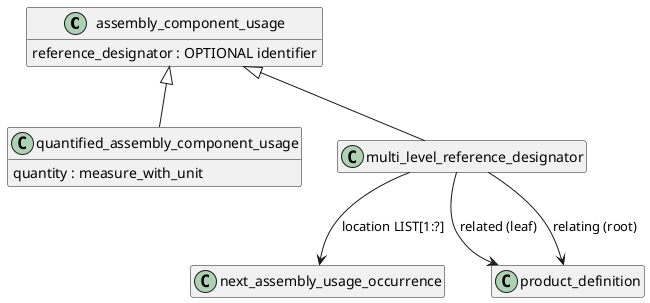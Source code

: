 @startuml

'!pragma layout smetana
'skinparam groupInheritance 2
hide empty members
'top to bottom direction

class assembly_component_usage {
  reference_designator : OPTIONAL identifier
} 

class quantified_assembly_component_usage {
  quantity : measure_with_unit
} 

'class specified_higher_usage_occurrence

'class one_of

class multi_level_reference_designator 

'class next_assembly_usage_occurrence

'class promissory_usage_occurrence

'class assembly_component_usage_substitute {
 ' name              : label
 ' definition        : OPTIONAL text
'}

'class assembly_component_usage_substitute_with_ranking {
 ' ranking           : INTEGER
 ' ranking_rationale : text
'}

'наследование
'specified_higher_usage_occurrence -up-|> assembly_component_usage
'next_assembly_usage_occurrence -up-|> assembly_component_usage
multi_level_reference_designator -up-|> assembly_component_usage
'promissory_usage_occurrence -up-|> assembly_component_usage

quantified_assembly_component_usage -up-|> assembly_component_usage

'assembly_component_usage -up-> assembly_component_usage_substitute : base
'assembly_component_usage -up-> assembly_component_usage_substitute : substitute
'assembly_component_usage_substitute <|-left- assembly_component_usage_substitute_with_ranking

' связи
'specified_higher_usage_occurrence --> assembly_component_usage : upper_usage
'specified_higher_usage_occurrence --> next_assembly_usage_occurrence : next_usage
multi_level_reference_designator --> next_assembly_usage_occurrence : location LIST[1:?]
multi_level_reference_designator --> product_definition : related (leaf)
multi_level_reference_designator --> product_definition : relating (root)